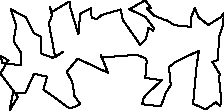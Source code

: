 unitsize(0.001cm);
draw((1380,939)--(1187,706));
draw((1187,706)--(1286,525));
draw((1286,525)--(1323,280));
draw((1323,280)--(1429,134));
draw((1429,134)--(1256,61));
draw((1256,61)--(1178,100));
draw((1178,100)--(953,268));
draw((953,268)--(776,392));
draw((776,392)--(839,620));
draw((839,620)--(611,673));
draw((611,673)--(457,334));
draw((457,334)--(241,341));
draw((241,341)--(178,24));
draw((178,24)--(327,265));
draw((327,265)--(19,674));
draw((19,674)--(123,862));
draw((123,862)--(161,906));
draw((161,906)--(22,987));
draw((22,987)--(53,857));
draw((53,857)--(376,825));
draw((376,825)--(378,1048));
draw((378,1048)--(252,1240));
draw((252,1240)--(274,1420));
draw((274,1420)--(298,1513));
draw((298,1513)--(198,1810));
draw((198,1810)--(463,1670));
draw((463,1670)--(611,1384));
draw((611,1384)--(738,1325));
draw((738,1325)--(742,1025));
draw((742,1025)--(938,955));
draw((938,955)--(1115,1052));
draw((1115,1052)--(984,965));
draw((984,965)--(872,1559));
draw((872,1559)--(928,1700));
draw((928,1700)--(890,1846));
draw((890,1846)--(929,1766));
draw((929,1766)--(1234,1946));
draw((1234,1946)--(1247,1945));
draw((1247,1945)--(1251,1832));
draw((1251,1832)--(1393,1368));
draw((1393,1368)--(1424,1728));
draw((1424,1728)--(1621,1830));
draw((1621,1830)--(1625,1651));
draw((1625,1651)--(1724,1642));
draw((1724,1642)--(1807,1711));
draw((1807,1711)--(2139,1806));
draw((2139,1806)--(2178,1619));
draw((2178,1619)--(2482,1183));
draw((2482,1183)--(2586,1286));
draw((2586,1286)--(2628,1479));
draw((2628,1479)--(2716,1432));
draw((2716,1432)--(2721,1482));
draw((2721,1482)--(2576,1676));
draw((2576,1676)--(2290,1810));
draw((2290,1810)--(2573,1969));
draw((2573,1969)--(2678,1825));
draw((2678,1825)--(2597,1830));
draw((2597,1830)--(2728,1698));
draw((2728,1698)--(2961,1605));
draw((2961,1605)--(2945,1622));
draw((2945,1622)--(3085,1528));
draw((3085,1528)--(3384,1498));
draw((3384,1498)--(3373,1646));
draw((3373,1646)--(3447,1830));
draw((3447,1830)--(3510,1671));
draw((3510,1671)--(3683,1533));
draw((3683,1533)--(3911,1673));
draw((3911,1673)--(3955,1743));
draw((3955,1743)--(3950,1558));
draw((3950,1558)--(3874,1318));
draw((3874,1318)--(3854,923));
draw((3854,923)--(3822,899));
draw((3822,899)--(3756,882));
draw((3756,882)--(3888,666));
draw((3888,666)--(3875,598));
draw((3875,598)--(3913,192));
draw((3913,192)--(3893,102));
draw((3893,102)--(3815,169));
draw((3815,169)--(3640,43));
draw((3640,43)--(3416,143));
draw((3416,143)--(3479,821));
draw((3479,821)--(3520,1079));
draw((3520,1079)--(3113,885));
draw((3113,885)--(2991,792));
draw((2991,792)--(3022,474));
draw((3022,474)--(2936,337));
draw((2936,337)--(2848,96));
draw((2848,96)--(2519,135));
draw((2519,135)--(2542,236));
draw((2542,236)--(2588,302));
draw((2588,302)--(2863,558));
draw((2863,558)--(2573,599));
draw((2573,599)--(2599,901));
draw((2599,901)--(2574,946));
draw((2574,946)--(2421,1007));
draw((2421,1007)--(2097,981));
draw((2097,981)--(1795,962));
draw((1795,962)--(1787,1009));
draw((1787,1009)--(1917,687));
draw((1917,687)--(1380,939));
